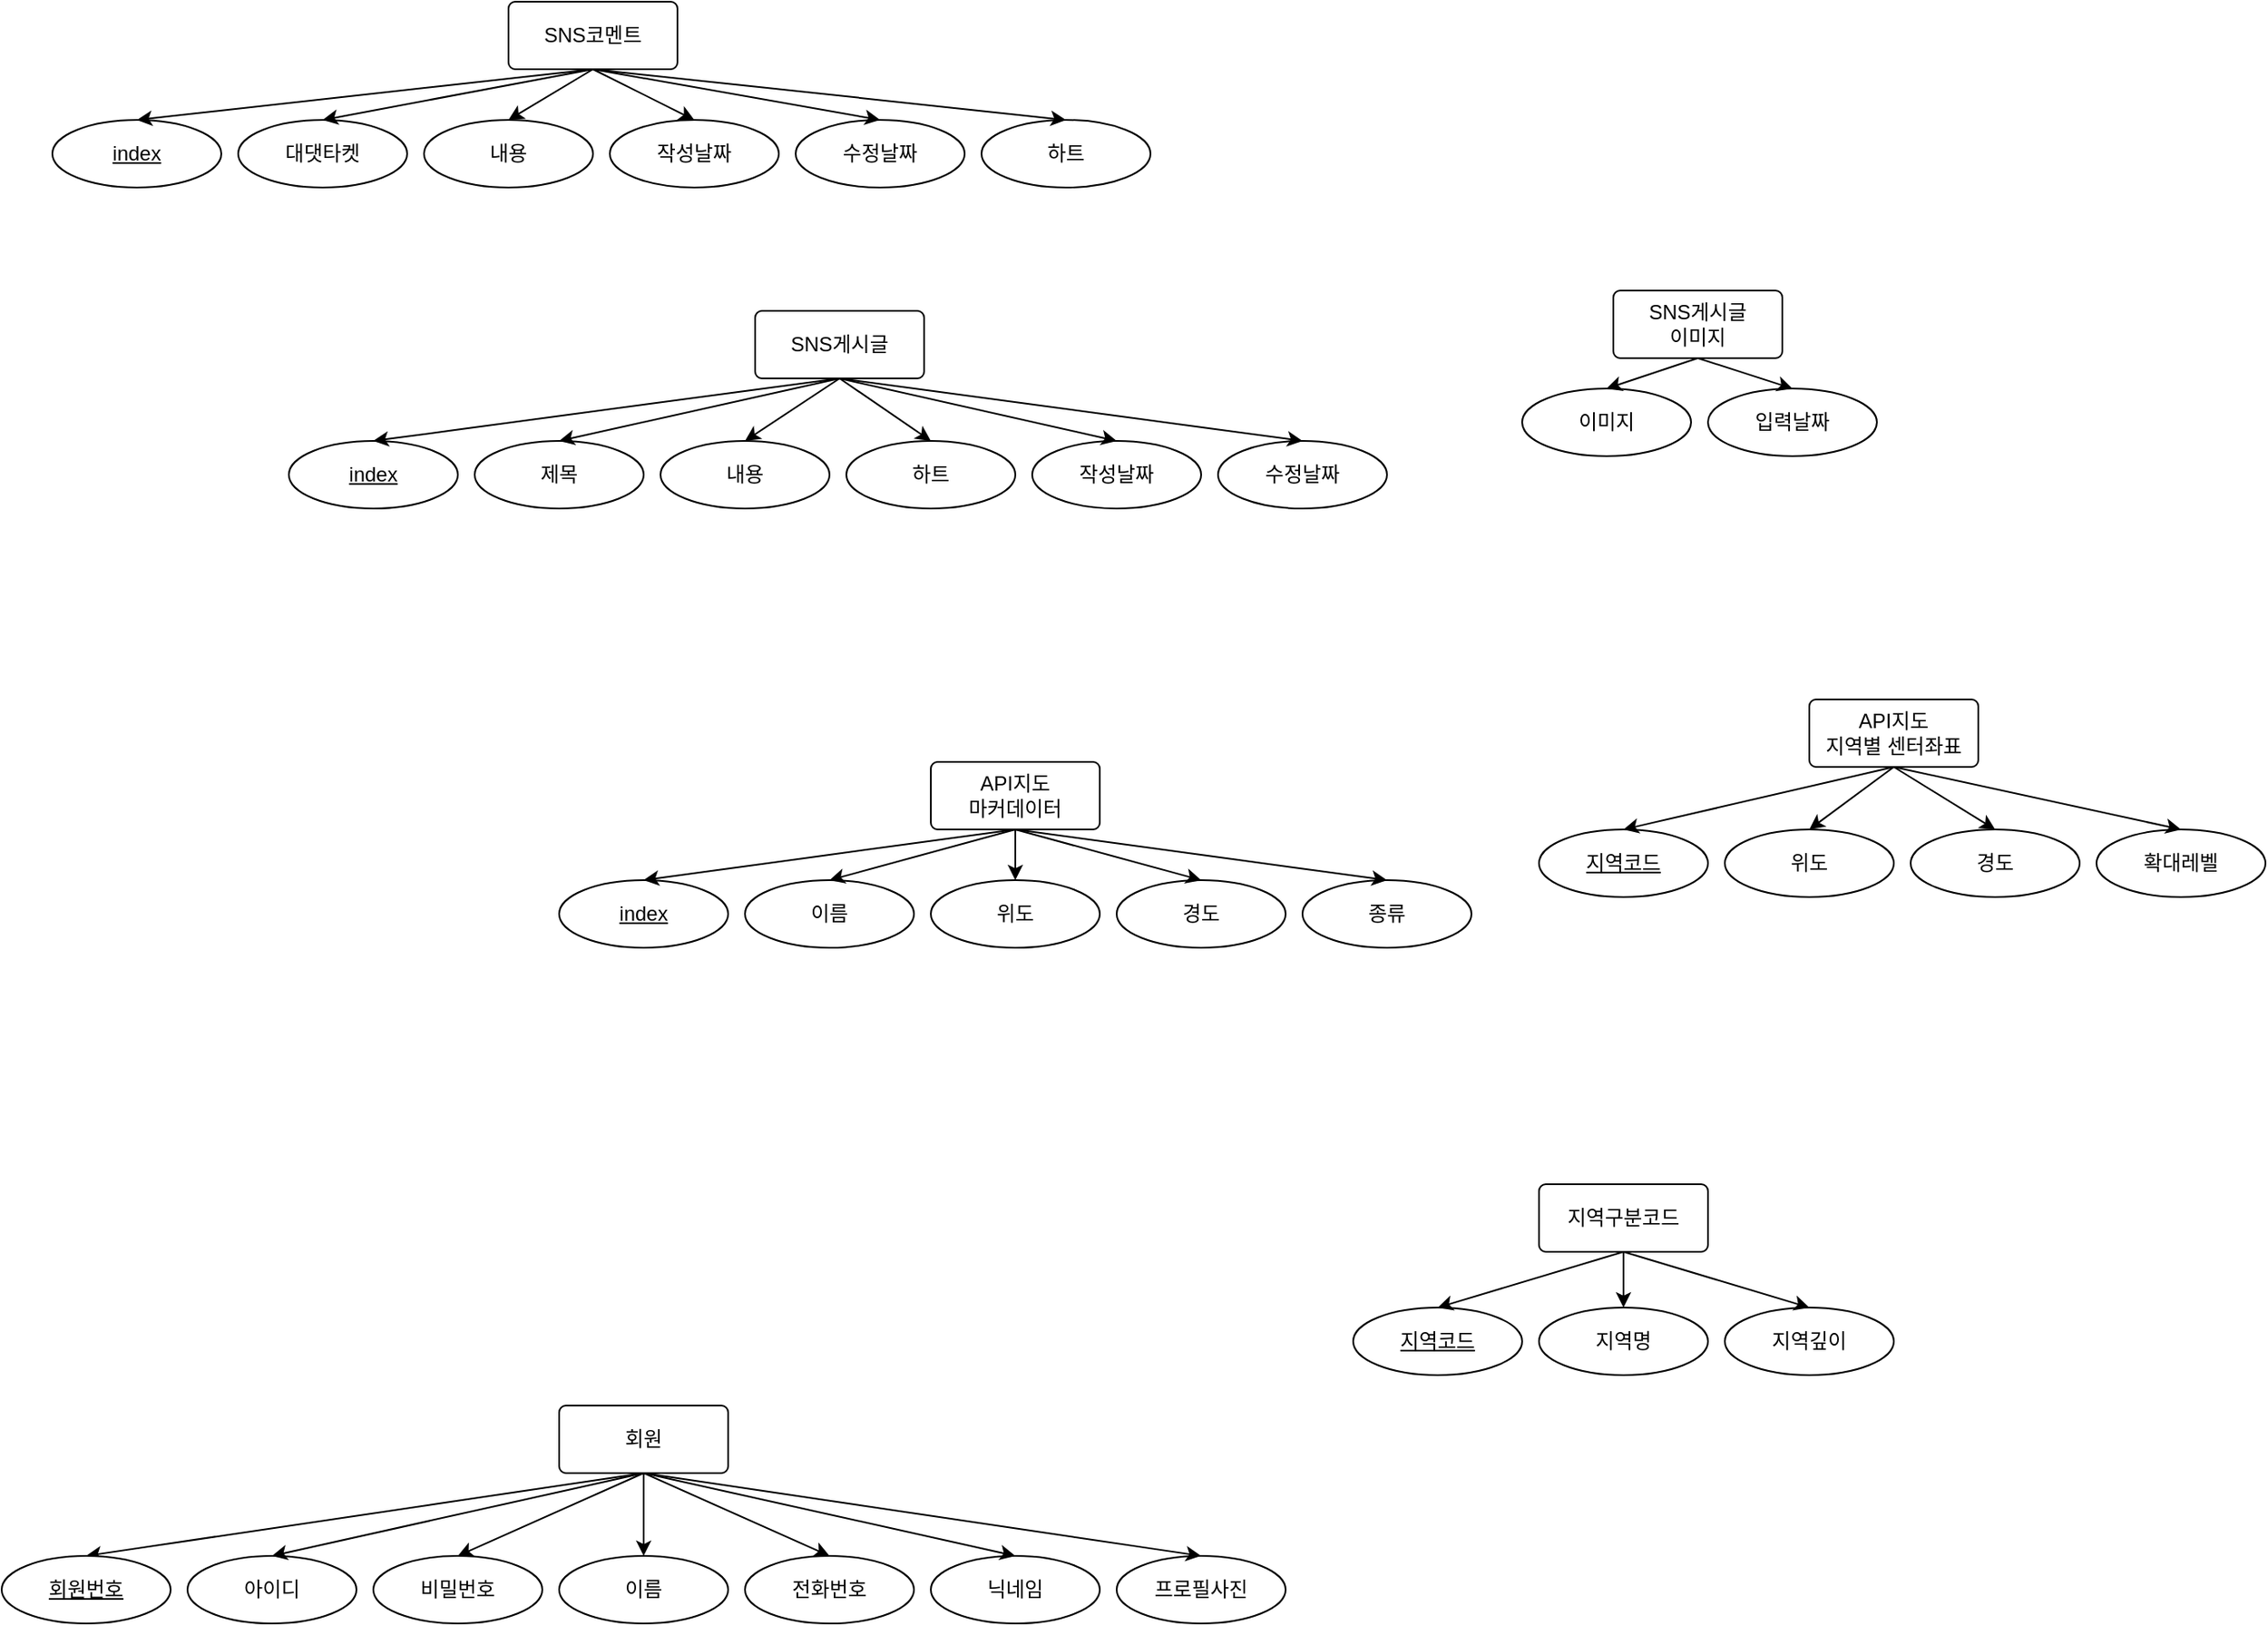 <mxfile version="21.5.1" type="device">
  <diagram name="Page-1" id="FsnP1qEX85PHmETVAH2s">
    <mxGraphModel dx="1434" dy="1925" grid="1" gridSize="10" guides="1" tooltips="1" connect="1" arrows="1" fold="1" page="1" pageScale="1" pageWidth="827" pageHeight="1169" math="0" shadow="0">
      <root>
        <mxCell id="0" />
        <mxCell id="1" parent="0" />
        <mxCell id="ZCTf-aXMPGbfl4WCH47w-16" style="rounded=0;orthogonalLoop=1;jettySize=auto;html=1;entryX=0.5;entryY=0;entryDx=0;entryDy=0;exitX=0.5;exitY=1;exitDx=0;exitDy=0;" edge="1" parent="1" source="ZCTf-aXMPGbfl4WCH47w-1" target="ZCTf-aXMPGbfl4WCH47w-4">
          <mxGeometry relative="1" as="geometry" />
        </mxCell>
        <mxCell id="ZCTf-aXMPGbfl4WCH47w-1" value="회원" style="rounded=1;arcSize=10;whiteSpace=wrap;html=1;align=center;" vertex="1" parent="1">
          <mxGeometry x="350" y="241" width="100" height="40" as="geometry" />
        </mxCell>
        <mxCell id="ZCTf-aXMPGbfl4WCH47w-2" value="SNS게시글" style="rounded=1;arcSize=10;whiteSpace=wrap;html=1;align=center;" vertex="1" parent="1">
          <mxGeometry x="466" y="-407" width="100" height="40" as="geometry" />
        </mxCell>
        <mxCell id="ZCTf-aXMPGbfl4WCH47w-3" value="API지도&lt;br&gt;마커데이터" style="rounded=1;arcSize=10;whiteSpace=wrap;html=1;align=center;" vertex="1" parent="1">
          <mxGeometry x="570" y="-140" width="100" height="40" as="geometry" />
        </mxCell>
        <mxCell id="ZCTf-aXMPGbfl4WCH47w-4" value="회원번호" style="ellipse;whiteSpace=wrap;html=1;align=center;fontStyle=4;" vertex="1" parent="1">
          <mxGeometry x="20" y="330" width="100" height="40" as="geometry" />
        </mxCell>
        <mxCell id="ZCTf-aXMPGbfl4WCH47w-5" value="아이디" style="ellipse;whiteSpace=wrap;html=1;align=center;" vertex="1" parent="1">
          <mxGeometry x="130" y="330" width="100" height="40" as="geometry" />
        </mxCell>
        <mxCell id="ZCTf-aXMPGbfl4WCH47w-6" value="이름" style="ellipse;whiteSpace=wrap;html=1;align=center;" vertex="1" parent="1">
          <mxGeometry x="350" y="330" width="100" height="40" as="geometry" />
        </mxCell>
        <mxCell id="ZCTf-aXMPGbfl4WCH47w-7" value="닉네임" style="ellipse;whiteSpace=wrap;html=1;align=center;" vertex="1" parent="1">
          <mxGeometry x="570" y="330" width="100" height="40" as="geometry" />
        </mxCell>
        <mxCell id="ZCTf-aXMPGbfl4WCH47w-8" value="프로필사진" style="ellipse;whiteSpace=wrap;html=1;align=center;" vertex="1" parent="1">
          <mxGeometry x="680" y="330" width="100" height="40" as="geometry" />
        </mxCell>
        <mxCell id="ZCTf-aXMPGbfl4WCH47w-9" value="비밀번호" style="ellipse;whiteSpace=wrap;html=1;align=center;" vertex="1" parent="1">
          <mxGeometry x="240" y="330" width="100" height="40" as="geometry" />
        </mxCell>
        <mxCell id="ZCTf-aXMPGbfl4WCH47w-10" value="전화번호" style="ellipse;whiteSpace=wrap;html=1;align=center;" vertex="1" parent="1">
          <mxGeometry x="460" y="330" width="100" height="40" as="geometry" />
        </mxCell>
        <mxCell id="ZCTf-aXMPGbfl4WCH47w-17" style="rounded=0;orthogonalLoop=1;jettySize=auto;html=1;entryX=0.5;entryY=0;entryDx=0;entryDy=0;exitX=0.5;exitY=1;exitDx=0;exitDy=0;" edge="1" parent="1" source="ZCTf-aXMPGbfl4WCH47w-1" target="ZCTf-aXMPGbfl4WCH47w-5">
          <mxGeometry relative="1" as="geometry">
            <mxPoint x="410" y="250" as="sourcePoint" />
            <mxPoint x="80" y="340" as="targetPoint" />
          </mxGeometry>
        </mxCell>
        <mxCell id="ZCTf-aXMPGbfl4WCH47w-18" style="rounded=0;orthogonalLoop=1;jettySize=auto;html=1;entryX=0.5;entryY=0;entryDx=0;entryDy=0;exitX=0.5;exitY=1;exitDx=0;exitDy=0;" edge="1" parent="1" source="ZCTf-aXMPGbfl4WCH47w-1" target="ZCTf-aXMPGbfl4WCH47w-9">
          <mxGeometry relative="1" as="geometry">
            <mxPoint x="410" y="250" as="sourcePoint" />
            <mxPoint x="190" y="340" as="targetPoint" />
          </mxGeometry>
        </mxCell>
        <mxCell id="ZCTf-aXMPGbfl4WCH47w-19" style="rounded=0;orthogonalLoop=1;jettySize=auto;html=1;entryX=0.5;entryY=0;entryDx=0;entryDy=0;exitX=0.5;exitY=1;exitDx=0;exitDy=0;" edge="1" parent="1" source="ZCTf-aXMPGbfl4WCH47w-1" target="ZCTf-aXMPGbfl4WCH47w-6">
          <mxGeometry relative="1" as="geometry">
            <mxPoint x="410" y="250" as="sourcePoint" />
            <mxPoint x="300" y="340" as="targetPoint" />
          </mxGeometry>
        </mxCell>
        <mxCell id="ZCTf-aXMPGbfl4WCH47w-20" style="rounded=0;orthogonalLoop=1;jettySize=auto;html=1;entryX=0.5;entryY=0;entryDx=0;entryDy=0;exitX=0.5;exitY=1;exitDx=0;exitDy=0;" edge="1" parent="1" source="ZCTf-aXMPGbfl4WCH47w-1" target="ZCTf-aXMPGbfl4WCH47w-10">
          <mxGeometry relative="1" as="geometry">
            <mxPoint x="410" y="250" as="sourcePoint" />
            <mxPoint x="410" y="340" as="targetPoint" />
          </mxGeometry>
        </mxCell>
        <mxCell id="ZCTf-aXMPGbfl4WCH47w-21" style="rounded=0;orthogonalLoop=1;jettySize=auto;html=1;entryX=0.5;entryY=0;entryDx=0;entryDy=0;exitX=0.5;exitY=1;exitDx=0;exitDy=0;" edge="1" parent="1" source="ZCTf-aXMPGbfl4WCH47w-1" target="ZCTf-aXMPGbfl4WCH47w-7">
          <mxGeometry relative="1" as="geometry">
            <mxPoint x="410" y="250" as="sourcePoint" />
            <mxPoint x="520" y="340" as="targetPoint" />
          </mxGeometry>
        </mxCell>
        <mxCell id="ZCTf-aXMPGbfl4WCH47w-22" style="rounded=0;orthogonalLoop=1;jettySize=auto;html=1;entryX=0.5;entryY=0;entryDx=0;entryDy=0;exitX=0.5;exitY=1;exitDx=0;exitDy=0;" edge="1" parent="1" source="ZCTf-aXMPGbfl4WCH47w-1" target="ZCTf-aXMPGbfl4WCH47w-8">
          <mxGeometry relative="1" as="geometry">
            <mxPoint x="560" y="220" as="sourcePoint" />
            <mxPoint x="630" y="340" as="targetPoint" />
          </mxGeometry>
        </mxCell>
        <mxCell id="ZCTf-aXMPGbfl4WCH47w-24" value="SNS코멘트" style="rounded=1;arcSize=10;whiteSpace=wrap;html=1;align=center;" vertex="1" parent="1">
          <mxGeometry x="320" y="-590" width="100" height="40" as="geometry" />
        </mxCell>
        <mxCell id="ZCTf-aXMPGbfl4WCH47w-25" value="API지도&lt;br&gt;지역별 센터좌표" style="rounded=1;arcSize=10;whiteSpace=wrap;html=1;align=center;" vertex="1" parent="1">
          <mxGeometry x="1090" y="-177" width="100" height="40" as="geometry" />
        </mxCell>
        <mxCell id="ZCTf-aXMPGbfl4WCH47w-26" value="지역코드" style="ellipse;whiteSpace=wrap;html=1;align=center;fontStyle=4;" vertex="1" parent="1">
          <mxGeometry x="820" y="183" width="100" height="40" as="geometry" />
        </mxCell>
        <mxCell id="ZCTf-aXMPGbfl4WCH47w-28" value="지역명" style="ellipse;whiteSpace=wrap;html=1;align=center;" vertex="1" parent="1">
          <mxGeometry x="930" y="183" width="100" height="40" as="geometry" />
        </mxCell>
        <mxCell id="ZCTf-aXMPGbfl4WCH47w-29" value="지역깊이" style="ellipse;whiteSpace=wrap;html=1;align=center;" vertex="1" parent="1">
          <mxGeometry x="1040" y="183" width="100" height="40" as="geometry" />
        </mxCell>
        <mxCell id="ZCTf-aXMPGbfl4WCH47w-30" value="지역구분코드" style="rounded=1;arcSize=10;whiteSpace=wrap;html=1;align=center;" vertex="1" parent="1">
          <mxGeometry x="930" y="110" width="100" height="40" as="geometry" />
        </mxCell>
        <mxCell id="ZCTf-aXMPGbfl4WCH47w-31" style="rounded=0;orthogonalLoop=1;jettySize=auto;html=1;entryX=0.5;entryY=0;entryDx=0;entryDy=0;exitX=0.5;exitY=1;exitDx=0;exitDy=0;" edge="1" parent="1" source="ZCTf-aXMPGbfl4WCH47w-30" target="ZCTf-aXMPGbfl4WCH47w-26">
          <mxGeometry relative="1" as="geometry">
            <mxPoint x="959.5" y="253" as="sourcePoint" />
            <mxPoint x="959.5" y="302" as="targetPoint" />
          </mxGeometry>
        </mxCell>
        <mxCell id="ZCTf-aXMPGbfl4WCH47w-32" style="rounded=0;orthogonalLoop=1;jettySize=auto;html=1;entryX=0.5;entryY=0;entryDx=0;entryDy=0;exitX=0.5;exitY=1;exitDx=0;exitDy=0;" edge="1" parent="1" source="ZCTf-aXMPGbfl4WCH47w-30" target="ZCTf-aXMPGbfl4WCH47w-28">
          <mxGeometry relative="1" as="geometry">
            <mxPoint x="990" y="153" as="sourcePoint" />
            <mxPoint x="880" y="193" as="targetPoint" />
          </mxGeometry>
        </mxCell>
        <mxCell id="ZCTf-aXMPGbfl4WCH47w-33" style="rounded=0;orthogonalLoop=1;jettySize=auto;html=1;entryX=0.5;entryY=0;entryDx=0;entryDy=0;exitX=0.5;exitY=1;exitDx=0;exitDy=0;" edge="1" parent="1" source="ZCTf-aXMPGbfl4WCH47w-30" target="ZCTf-aXMPGbfl4WCH47w-29">
          <mxGeometry relative="1" as="geometry">
            <mxPoint x="990" y="153" as="sourcePoint" />
            <mxPoint x="990" y="193" as="targetPoint" />
          </mxGeometry>
        </mxCell>
        <mxCell id="ZCTf-aXMPGbfl4WCH47w-34" value="지역코드" style="ellipse;whiteSpace=wrap;html=1;align=center;fontStyle=4;" vertex="1" parent="1">
          <mxGeometry x="930" y="-100" width="100" height="40" as="geometry" />
        </mxCell>
        <mxCell id="ZCTf-aXMPGbfl4WCH47w-35" value="위도" style="ellipse;whiteSpace=wrap;html=1;align=center;" vertex="1" parent="1">
          <mxGeometry x="1040" y="-100" width="100" height="40" as="geometry" />
        </mxCell>
        <mxCell id="ZCTf-aXMPGbfl4WCH47w-36" value="경도" style="ellipse;whiteSpace=wrap;html=1;align=center;" vertex="1" parent="1">
          <mxGeometry x="1150" y="-100" width="100" height="40" as="geometry" />
        </mxCell>
        <mxCell id="ZCTf-aXMPGbfl4WCH47w-37" value="확대레벨" style="ellipse;whiteSpace=wrap;html=1;align=center;" vertex="1" parent="1">
          <mxGeometry x="1260" y="-100" width="100" height="40" as="geometry" />
        </mxCell>
        <mxCell id="ZCTf-aXMPGbfl4WCH47w-38" style="rounded=0;orthogonalLoop=1;jettySize=auto;html=1;entryX=0.5;entryY=0;entryDx=0;entryDy=0;exitX=0.5;exitY=1;exitDx=0;exitDy=0;" edge="1" parent="1" source="ZCTf-aXMPGbfl4WCH47w-25" target="ZCTf-aXMPGbfl4WCH47w-34">
          <mxGeometry relative="1" as="geometry">
            <mxPoint x="1110" y="-150" as="sourcePoint" />
            <mxPoint x="1000" y="-117" as="targetPoint" />
          </mxGeometry>
        </mxCell>
        <mxCell id="ZCTf-aXMPGbfl4WCH47w-39" style="rounded=0;orthogonalLoop=1;jettySize=auto;html=1;entryX=0.5;entryY=0;entryDx=0;entryDy=0;exitX=0.5;exitY=1;exitDx=0;exitDy=0;" edge="1" parent="1" source="ZCTf-aXMPGbfl4WCH47w-25" target="ZCTf-aXMPGbfl4WCH47w-35">
          <mxGeometry relative="1" as="geometry">
            <mxPoint x="1150" y="-140" as="sourcePoint" />
            <mxPoint x="990" y="-90" as="targetPoint" />
          </mxGeometry>
        </mxCell>
        <mxCell id="ZCTf-aXMPGbfl4WCH47w-40" style="rounded=0;orthogonalLoop=1;jettySize=auto;html=1;entryX=0.5;entryY=0;entryDx=0;entryDy=0;exitX=0.5;exitY=1;exitDx=0;exitDy=0;" edge="1" parent="1" source="ZCTf-aXMPGbfl4WCH47w-25" target="ZCTf-aXMPGbfl4WCH47w-36">
          <mxGeometry relative="1" as="geometry">
            <mxPoint x="1150" y="-140" as="sourcePoint" />
            <mxPoint x="1100" y="-90" as="targetPoint" />
          </mxGeometry>
        </mxCell>
        <mxCell id="ZCTf-aXMPGbfl4WCH47w-41" style="rounded=0;orthogonalLoop=1;jettySize=auto;html=1;entryX=0.5;entryY=0;entryDx=0;entryDy=0;exitX=0.5;exitY=1;exitDx=0;exitDy=0;" edge="1" parent="1" source="ZCTf-aXMPGbfl4WCH47w-25" target="ZCTf-aXMPGbfl4WCH47w-37">
          <mxGeometry relative="1" as="geometry">
            <mxPoint x="1150" y="-140" as="sourcePoint" />
            <mxPoint x="1210" y="-90" as="targetPoint" />
          </mxGeometry>
        </mxCell>
        <mxCell id="ZCTf-aXMPGbfl4WCH47w-42" value="index" style="ellipse;whiteSpace=wrap;html=1;align=center;fontStyle=4;" vertex="1" parent="1">
          <mxGeometry x="350" y="-70" width="100" height="40" as="geometry" />
        </mxCell>
        <mxCell id="ZCTf-aXMPGbfl4WCH47w-43" value="위도" style="ellipse;whiteSpace=wrap;html=1;align=center;" vertex="1" parent="1">
          <mxGeometry x="570" y="-70" width="100" height="40" as="geometry" />
        </mxCell>
        <mxCell id="ZCTf-aXMPGbfl4WCH47w-44" value="경도" style="ellipse;whiteSpace=wrap;html=1;align=center;" vertex="1" parent="1">
          <mxGeometry x="680" y="-70" width="100" height="40" as="geometry" />
        </mxCell>
        <mxCell id="ZCTf-aXMPGbfl4WCH47w-45" value="종류" style="ellipse;whiteSpace=wrap;html=1;align=center;" vertex="1" parent="1">
          <mxGeometry x="790" y="-70" width="100" height="40" as="geometry" />
        </mxCell>
        <mxCell id="ZCTf-aXMPGbfl4WCH47w-46" value="이름" style="ellipse;whiteSpace=wrap;html=1;align=center;" vertex="1" parent="1">
          <mxGeometry x="460" y="-70" width="100" height="40" as="geometry" />
        </mxCell>
        <mxCell id="ZCTf-aXMPGbfl4WCH47w-47" style="rounded=0;orthogonalLoop=1;jettySize=auto;html=1;entryX=0.5;entryY=0;entryDx=0;entryDy=0;exitX=0.5;exitY=1;exitDx=0;exitDy=0;" edge="1" parent="1" source="ZCTf-aXMPGbfl4WCH47w-3" target="ZCTf-aXMPGbfl4WCH47w-42">
          <mxGeometry relative="1" as="geometry">
            <mxPoint x="590" y="-120" as="sourcePoint" />
            <mxPoint x="430" y="-83" as="targetPoint" />
          </mxGeometry>
        </mxCell>
        <mxCell id="ZCTf-aXMPGbfl4WCH47w-48" style="rounded=0;orthogonalLoop=1;jettySize=auto;html=1;entryX=0.5;entryY=0;entryDx=0;entryDy=0;exitX=0.5;exitY=1;exitDx=0;exitDy=0;" edge="1" parent="1" source="ZCTf-aXMPGbfl4WCH47w-3" target="ZCTf-aXMPGbfl4WCH47w-46">
          <mxGeometry relative="1" as="geometry">
            <mxPoint x="630" y="-120" as="sourcePoint" />
            <mxPoint x="410" y="-60" as="targetPoint" />
          </mxGeometry>
        </mxCell>
        <mxCell id="ZCTf-aXMPGbfl4WCH47w-49" style="rounded=0;orthogonalLoop=1;jettySize=auto;html=1;entryX=0.5;entryY=0;entryDx=0;entryDy=0;exitX=0.5;exitY=1;exitDx=0;exitDy=0;" edge="1" parent="1" source="ZCTf-aXMPGbfl4WCH47w-3" target="ZCTf-aXMPGbfl4WCH47w-43">
          <mxGeometry relative="1" as="geometry">
            <mxPoint x="630" y="-120" as="sourcePoint" />
            <mxPoint x="520" y="-60" as="targetPoint" />
          </mxGeometry>
        </mxCell>
        <mxCell id="ZCTf-aXMPGbfl4WCH47w-50" style="rounded=0;orthogonalLoop=1;jettySize=auto;html=1;entryX=0.5;entryY=0;entryDx=0;entryDy=0;exitX=0.5;exitY=1;exitDx=0;exitDy=0;" edge="1" parent="1" source="ZCTf-aXMPGbfl4WCH47w-3" target="ZCTf-aXMPGbfl4WCH47w-44">
          <mxGeometry relative="1" as="geometry">
            <mxPoint x="630" y="-120" as="sourcePoint" />
            <mxPoint x="630" y="-60" as="targetPoint" />
          </mxGeometry>
        </mxCell>
        <mxCell id="ZCTf-aXMPGbfl4WCH47w-51" style="rounded=0;orthogonalLoop=1;jettySize=auto;html=1;entryX=0.5;entryY=0;entryDx=0;entryDy=0;exitX=0.5;exitY=1;exitDx=0;exitDy=0;" edge="1" parent="1" source="ZCTf-aXMPGbfl4WCH47w-3" target="ZCTf-aXMPGbfl4WCH47w-45">
          <mxGeometry relative="1" as="geometry">
            <mxPoint x="630" y="-120" as="sourcePoint" />
            <mxPoint x="740" y="-60" as="targetPoint" />
          </mxGeometry>
        </mxCell>
        <mxCell id="ZCTf-aXMPGbfl4WCH47w-52" value="제목" style="ellipse;whiteSpace=wrap;html=1;align=center;" vertex="1" parent="1">
          <mxGeometry x="300" y="-330" width="100" height="40" as="geometry" />
        </mxCell>
        <mxCell id="ZCTf-aXMPGbfl4WCH47w-53" value="내용" style="ellipse;whiteSpace=wrap;html=1;align=center;" vertex="1" parent="1">
          <mxGeometry x="410" y="-330" width="100" height="40" as="geometry" />
        </mxCell>
        <mxCell id="ZCTf-aXMPGbfl4WCH47w-54" value="이미지" style="ellipse;whiteSpace=wrap;html=1;align=center;" vertex="1" parent="1">
          <mxGeometry x="920" y="-361" width="100" height="40" as="geometry" />
        </mxCell>
        <mxCell id="ZCTf-aXMPGbfl4WCH47w-55" value="하트" style="ellipse;whiteSpace=wrap;html=1;align=center;" vertex="1" parent="1">
          <mxGeometry x="520" y="-330" width="100" height="40" as="geometry" />
        </mxCell>
        <mxCell id="ZCTf-aXMPGbfl4WCH47w-56" style="rounded=0;orthogonalLoop=1;jettySize=auto;html=1;entryX=0.5;entryY=0;entryDx=0;entryDy=0;exitX=0.5;exitY=1;exitDx=0;exitDy=0;" edge="1" parent="1" source="ZCTf-aXMPGbfl4WCH47w-2" target="ZCTf-aXMPGbfl4WCH47w-52">
          <mxGeometry relative="1" as="geometry">
            <mxPoint x="500" y="-270" as="sourcePoint" />
            <mxPoint x="280" y="-240" as="targetPoint" />
          </mxGeometry>
        </mxCell>
        <mxCell id="ZCTf-aXMPGbfl4WCH47w-57" style="rounded=0;orthogonalLoop=1;jettySize=auto;html=1;entryX=0.5;entryY=0;entryDx=0;entryDy=0;exitX=0.5;exitY=1;exitDx=0;exitDy=0;" edge="1" parent="1" source="ZCTf-aXMPGbfl4WCH47w-2" target="ZCTf-aXMPGbfl4WCH47w-53">
          <mxGeometry relative="1" as="geometry">
            <mxPoint x="470" y="-360" as="sourcePoint" />
            <mxPoint x="360" y="-320" as="targetPoint" />
          </mxGeometry>
        </mxCell>
        <mxCell id="ZCTf-aXMPGbfl4WCH47w-58" style="rounded=0;orthogonalLoop=1;jettySize=auto;html=1;entryX=0.5;entryY=0;entryDx=0;entryDy=0;exitX=0.5;exitY=1;exitDx=0;exitDy=0;" edge="1" parent="1" source="ZCTf-aXMPGbfl4WCH47w-2" target="ZCTf-aXMPGbfl4WCH47w-55">
          <mxGeometry relative="1" as="geometry">
            <mxPoint x="470" y="-360" as="sourcePoint" />
            <mxPoint x="470" y="-320" as="targetPoint" />
          </mxGeometry>
        </mxCell>
        <mxCell id="ZCTf-aXMPGbfl4WCH47w-59" value="SNS게시글&lt;br&gt;이미지" style="rounded=1;arcSize=10;whiteSpace=wrap;html=1;align=center;" vertex="1" parent="1">
          <mxGeometry x="974" y="-419" width="100" height="40" as="geometry" />
        </mxCell>
        <mxCell id="ZCTf-aXMPGbfl4WCH47w-60" style="rounded=0;orthogonalLoop=1;jettySize=auto;html=1;entryX=0.5;entryY=0;entryDx=0;entryDy=0;exitX=0.5;exitY=1;exitDx=0;exitDy=0;" edge="1" parent="1" source="ZCTf-aXMPGbfl4WCH47w-59" target="ZCTf-aXMPGbfl4WCH47w-54">
          <mxGeometry relative="1" as="geometry">
            <mxPoint x="980" y="-381" as="sourcePoint" />
            <mxPoint x="640" y="-341" as="targetPoint" />
          </mxGeometry>
        </mxCell>
        <mxCell id="ZCTf-aXMPGbfl4WCH47w-61" value="index" style="ellipse;whiteSpace=wrap;html=1;align=center;fontStyle=4;" vertex="1" parent="1">
          <mxGeometry x="190" y="-330" width="100" height="40" as="geometry" />
        </mxCell>
        <mxCell id="ZCTf-aXMPGbfl4WCH47w-62" style="rounded=0;orthogonalLoop=1;jettySize=auto;html=1;entryX=0.5;entryY=0;entryDx=0;entryDy=0;exitX=0.5;exitY=1;exitDx=0;exitDy=0;" edge="1" parent="1" source="ZCTf-aXMPGbfl4WCH47w-2" target="ZCTf-aXMPGbfl4WCH47w-61">
          <mxGeometry relative="1" as="geometry">
            <mxPoint x="410" y="-370" as="sourcePoint" />
            <mxPoint x="360" y="-320" as="targetPoint" />
          </mxGeometry>
        </mxCell>
        <mxCell id="ZCTf-aXMPGbfl4WCH47w-63" value="index" style="ellipse;whiteSpace=wrap;html=1;align=center;fontStyle=4;" vertex="1" parent="1">
          <mxGeometry x="50" y="-520" width="100" height="40" as="geometry" />
        </mxCell>
        <mxCell id="ZCTf-aXMPGbfl4WCH47w-64" value="작성날짜" style="ellipse;whiteSpace=wrap;html=1;align=center;" vertex="1" parent="1">
          <mxGeometry x="630" y="-330" width="100" height="40" as="geometry" />
        </mxCell>
        <mxCell id="ZCTf-aXMPGbfl4WCH47w-65" value="수정날짜" style="ellipse;whiteSpace=wrap;html=1;align=center;" vertex="1" parent="1">
          <mxGeometry x="740" y="-330" width="100" height="40" as="geometry" />
        </mxCell>
        <mxCell id="ZCTf-aXMPGbfl4WCH47w-66" style="rounded=0;orthogonalLoop=1;jettySize=auto;html=1;entryX=0.5;entryY=0;entryDx=0;entryDy=0;exitX=0.5;exitY=1;exitDx=0;exitDy=0;" edge="1" parent="1" source="ZCTf-aXMPGbfl4WCH47w-2" target="ZCTf-aXMPGbfl4WCH47w-64">
          <mxGeometry relative="1" as="geometry">
            <mxPoint x="530" y="-360" as="sourcePoint" />
            <mxPoint x="470" y="-320" as="targetPoint" />
          </mxGeometry>
        </mxCell>
        <mxCell id="ZCTf-aXMPGbfl4WCH47w-67" style="rounded=0;orthogonalLoop=1;jettySize=auto;html=1;entryX=0.5;entryY=0;entryDx=0;entryDy=0;exitX=0.5;exitY=1;exitDx=0;exitDy=0;" edge="1" parent="1" source="ZCTf-aXMPGbfl4WCH47w-2" target="ZCTf-aXMPGbfl4WCH47w-65">
          <mxGeometry relative="1" as="geometry">
            <mxPoint x="530" y="-360" as="sourcePoint" />
            <mxPoint x="690" y="-320" as="targetPoint" />
          </mxGeometry>
        </mxCell>
        <mxCell id="ZCTf-aXMPGbfl4WCH47w-68" value="입력날짜" style="ellipse;whiteSpace=wrap;html=1;align=center;" vertex="1" parent="1">
          <mxGeometry x="1030" y="-361" width="100" height="40" as="geometry" />
        </mxCell>
        <mxCell id="ZCTf-aXMPGbfl4WCH47w-69" style="rounded=0;orthogonalLoop=1;jettySize=auto;html=1;entryX=0.5;entryY=0;entryDx=0;entryDy=0;exitX=0.5;exitY=1;exitDx=0;exitDy=0;" edge="1" parent="1" source="ZCTf-aXMPGbfl4WCH47w-59" target="ZCTf-aXMPGbfl4WCH47w-68">
          <mxGeometry relative="1" as="geometry">
            <mxPoint x="1030" y="-370" as="sourcePoint" />
            <mxPoint x="980" y="-351" as="targetPoint" />
          </mxGeometry>
        </mxCell>
        <mxCell id="ZCTf-aXMPGbfl4WCH47w-70" value="작성날짜" style="ellipse;whiteSpace=wrap;html=1;align=center;" vertex="1" parent="1">
          <mxGeometry x="380" y="-520" width="100" height="40" as="geometry" />
        </mxCell>
        <mxCell id="ZCTf-aXMPGbfl4WCH47w-71" value="수정날짜" style="ellipse;whiteSpace=wrap;html=1;align=center;" vertex="1" parent="1">
          <mxGeometry x="490" y="-520" width="100" height="40" as="geometry" />
        </mxCell>
        <mxCell id="ZCTf-aXMPGbfl4WCH47w-73" value="내용" style="ellipse;whiteSpace=wrap;html=1;align=center;" vertex="1" parent="1">
          <mxGeometry x="270" y="-520" width="100" height="40" as="geometry" />
        </mxCell>
        <mxCell id="ZCTf-aXMPGbfl4WCH47w-74" value="대댓타켓" style="ellipse;whiteSpace=wrap;html=1;align=center;" vertex="1" parent="1">
          <mxGeometry x="160" y="-520" width="100" height="40" as="geometry" />
        </mxCell>
        <mxCell id="ZCTf-aXMPGbfl4WCH47w-75" style="rounded=0;orthogonalLoop=1;jettySize=auto;html=1;entryX=0.5;entryY=0;entryDx=0;entryDy=0;exitX=0.5;exitY=1;exitDx=0;exitDy=0;" edge="1" parent="1" source="ZCTf-aXMPGbfl4WCH47w-24" target="ZCTf-aXMPGbfl4WCH47w-63">
          <mxGeometry relative="1" as="geometry">
            <mxPoint x="270" y="-550" as="sourcePoint" />
            <mxPoint x="324" y="-513" as="targetPoint" />
          </mxGeometry>
        </mxCell>
        <mxCell id="ZCTf-aXMPGbfl4WCH47w-76" style="rounded=0;orthogonalLoop=1;jettySize=auto;html=1;entryX=0.5;entryY=0;entryDx=0;entryDy=0;exitX=0.5;exitY=1;exitDx=0;exitDy=0;" edge="1" parent="1" source="ZCTf-aXMPGbfl4WCH47w-24" target="ZCTf-aXMPGbfl4WCH47w-74">
          <mxGeometry relative="1" as="geometry">
            <mxPoint x="330" y="-554" as="sourcePoint" />
            <mxPoint x="110" y="-510" as="targetPoint" />
          </mxGeometry>
        </mxCell>
        <mxCell id="ZCTf-aXMPGbfl4WCH47w-77" style="rounded=0;orthogonalLoop=1;jettySize=auto;html=1;entryX=0.5;entryY=0;entryDx=0;entryDy=0;exitX=0.5;exitY=1;exitDx=0;exitDy=0;" edge="1" parent="1" source="ZCTf-aXMPGbfl4WCH47w-24" target="ZCTf-aXMPGbfl4WCH47w-73">
          <mxGeometry relative="1" as="geometry">
            <mxPoint x="330" y="-554" as="sourcePoint" />
            <mxPoint x="220" y="-510" as="targetPoint" />
          </mxGeometry>
        </mxCell>
        <mxCell id="ZCTf-aXMPGbfl4WCH47w-78" style="rounded=0;orthogonalLoop=1;jettySize=auto;html=1;entryX=0.5;entryY=0;entryDx=0;entryDy=0;exitX=0.5;exitY=1;exitDx=0;exitDy=0;" edge="1" parent="1" source="ZCTf-aXMPGbfl4WCH47w-24" target="ZCTf-aXMPGbfl4WCH47w-70">
          <mxGeometry relative="1" as="geometry">
            <mxPoint x="330" y="-554" as="sourcePoint" />
            <mxPoint x="330" y="-510" as="targetPoint" />
          </mxGeometry>
        </mxCell>
        <mxCell id="ZCTf-aXMPGbfl4WCH47w-79" style="rounded=0;orthogonalLoop=1;jettySize=auto;html=1;entryX=0.5;entryY=0;entryDx=0;entryDy=0;exitX=0.5;exitY=1;exitDx=0;exitDy=0;" edge="1" parent="1" source="ZCTf-aXMPGbfl4WCH47w-24" target="ZCTf-aXMPGbfl4WCH47w-71">
          <mxGeometry relative="1" as="geometry">
            <mxPoint x="330" y="-554" as="sourcePoint" />
            <mxPoint x="440" y="-510" as="targetPoint" />
          </mxGeometry>
        </mxCell>
        <mxCell id="ZCTf-aXMPGbfl4WCH47w-80" value="하트" style="ellipse;whiteSpace=wrap;html=1;align=center;" vertex="1" parent="1">
          <mxGeometry x="600" y="-520" width="100" height="40" as="geometry" />
        </mxCell>
        <mxCell id="ZCTf-aXMPGbfl4WCH47w-81" style="rounded=0;orthogonalLoop=1;jettySize=auto;html=1;entryX=0.5;entryY=0;entryDx=0;entryDy=0;exitX=0.5;exitY=1;exitDx=0;exitDy=0;" edge="1" parent="1" source="ZCTf-aXMPGbfl4WCH47w-24" target="ZCTf-aXMPGbfl4WCH47w-80">
          <mxGeometry relative="1" as="geometry">
            <mxPoint x="330" y="-554" as="sourcePoint" />
            <mxPoint x="550" y="-510" as="targetPoint" />
          </mxGeometry>
        </mxCell>
      </root>
    </mxGraphModel>
  </diagram>
</mxfile>
